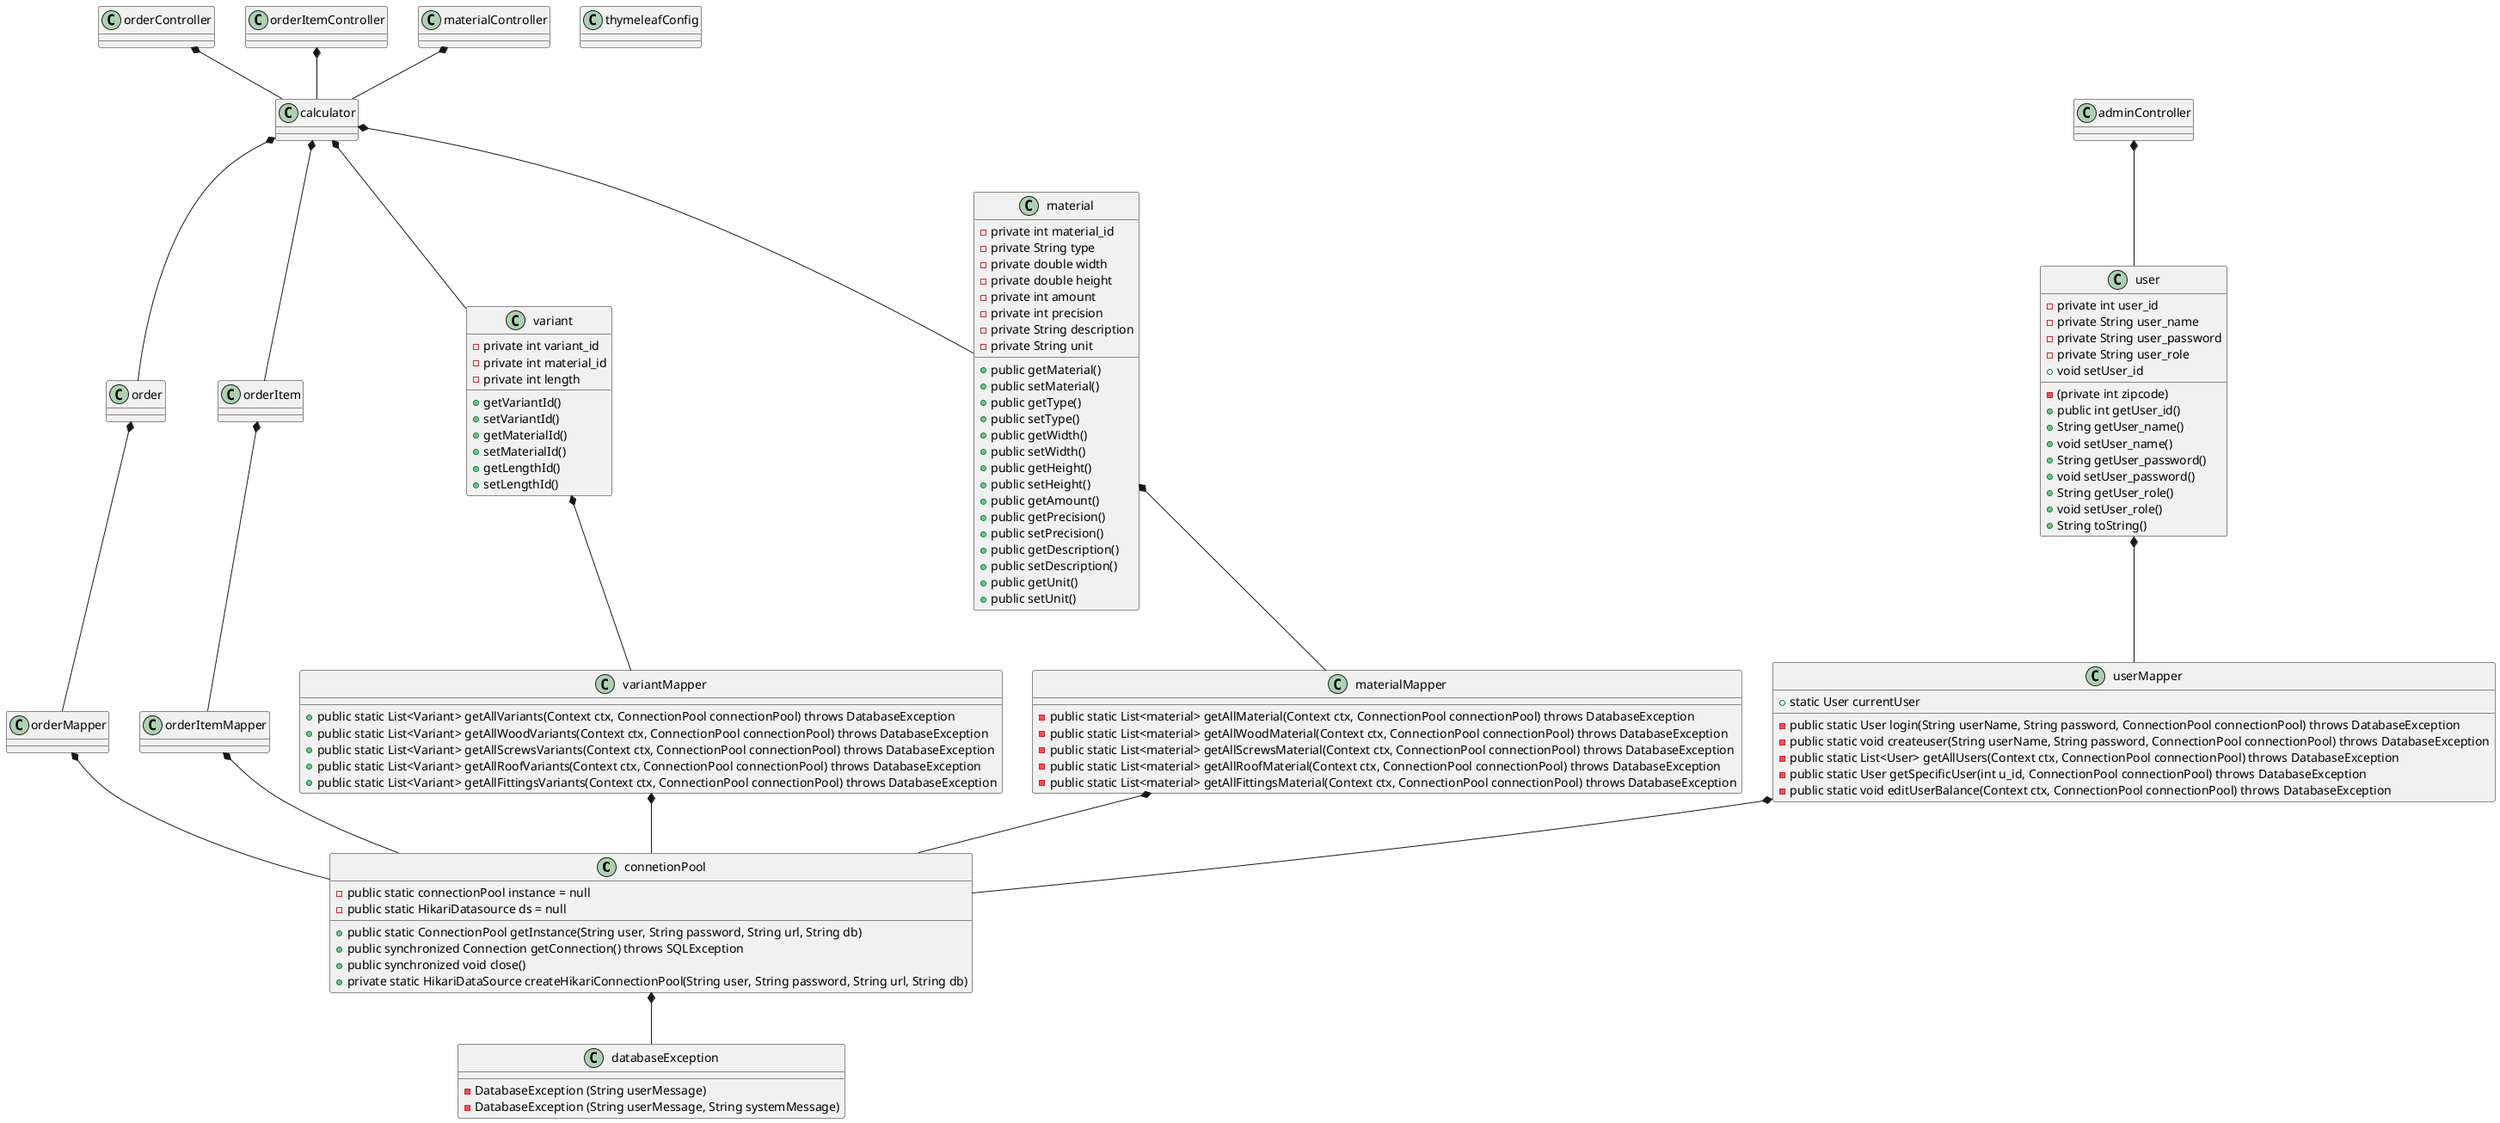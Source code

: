 @startuml

class connetionPool
class databaseException
class thymeleafConfig


class user
class order
class orderItem
class variant
class material

class materialMapper
class userMapper
class variantMapper
class orderItemMapper
class orderMapper

class adminController
class orderController
class orderItemController
class materialController

class calculator

connetionPool *-- databaseException


userMapper *-- connetionPool
variantMapper *-- connetionPool
orderItemMapper *-- connetionPool
orderMapper *-- connetionPool
materialMapper *-- connetionPool

user *-- userMapper
variant *-- variantMapper
order *-- orderMapper
orderItem *-- orderItemMapper
material *-- materialMapper

calculator *-- material
calculator *-- variant
calculator *-- order
calculator *-- orderItem


adminController *-- user
materialController *-- calculator
orderController *-- calculator
orderItemController *-- calculator


databaseException : - DatabaseException (String userMessage)
databaseException : - DatabaseException (String userMessage, String systemMessage)

connetionPool : - public static connectionPool instance = null
connetionPool : - public static HikariDatasource ds = null
connetionPool : + public static ConnectionPool getInstance(String user, String password, String url, String db)
connetionPool : + public synchronized Connection getConnection() throws SQLException
connetionPool : + public synchronized void close()
connetionPool : + private static HikariDataSource createHikariConnectionPool(String user, String password, String url, String db)


userMapper : + static User currentUser
userMapper : - public static User login(String userName, String password, ConnectionPool connectionPool) throws DatabaseException
userMapper : - public static void createuser(String userName, String password, ConnectionPool connectionPool) throws DatabaseException
userMapper : - public static List<User> getAllUsers(Context ctx, ConnectionPool connectionPool) throws DatabaseException
userMapper : - public static User getSpecificUser(int u_id, ConnectionPool connectionPool) throws DatabaseException
userMapper : - public static void editUserBalance(Context ctx, ConnectionPool connectionPool) throws DatabaseException

user : - private int user_id
user : - private String user_name
user : - private String user_password
user : - private String user_role
user : - (private int zipcode)

user : + public int getUser_id()
user : + void setUser_id
user : + String getUser_name()
user : + void setUser_name()
user : + String getUser_password()
user : + void setUser_password()
user : + String getUser_role()
user : + void setUser_role()
user : + String toString()

materialMapper : - public static List<material> getAllMaterial(Context ctx, ConnectionPool connectionPool) throws DatabaseException
materialMapper : - public static List<material> getAllWoodMaterial(Context ctx, ConnectionPool connectionPool) throws DatabaseException
materialMapper : - public static List<material> getAllScrewsMaterial(Context ctx, ConnectionPool connectionPool) throws DatabaseException
materialMapper : - public static List<material> getAllRoofMaterial(Context ctx, ConnectionPool connectionPool) throws DatabaseException
materialMapper : - public static List<material> getAllFittingsMaterial(Context ctx, ConnectionPool connectionPool) throws DatabaseException

material : - private int material_id
material : - private String type
material : - private double width
material : - private double height
material : - private int amount
material : - private int precision
material : - private String description
material : - private String unit

material : + public getMaterial()
material : + public setMaterial()
material : + public getType()
material : + public setType()
material : + public getWidth()
material : + public setWidth()
material : + public getHeight()
material : + public setHeight()
material : + public getAmount()
material : + public getPrecision()
material : + public setPrecision()
material : + public getDescription()
material : + public setDescription()
material : + public getUnit()
material : + public setUnit()

variantMapper : + public static List<Variant> getAllVariants(Context ctx, ConnectionPool connectionPool) throws DatabaseException
variantMapper : + public static List<Variant> getAllWoodVariants(Context ctx, ConnectionPool connectionPool) throws DatabaseException
variantMapper : + public static List<Variant> getAllScrewsVariants(Context ctx, ConnectionPool connectionPool) throws DatabaseException
variantMapper : + public static List<Variant> getAllRoofVariants(Context ctx, ConnectionPool connectionPool) throws DatabaseException
variantMapper : + public static List<Variant> getAllFittingsVariants(Context ctx, ConnectionPool connectionPool) throws DatabaseException

variant : - private int variant_id
variant : - private int material_id
variant : - private int length

variant : + getVariantId()
variant : + setVariantId()
variant : + getMaterialId()
variant : + setMaterialId()
variant : + getLengthId()
variant : + setLengthId()
































@enduml